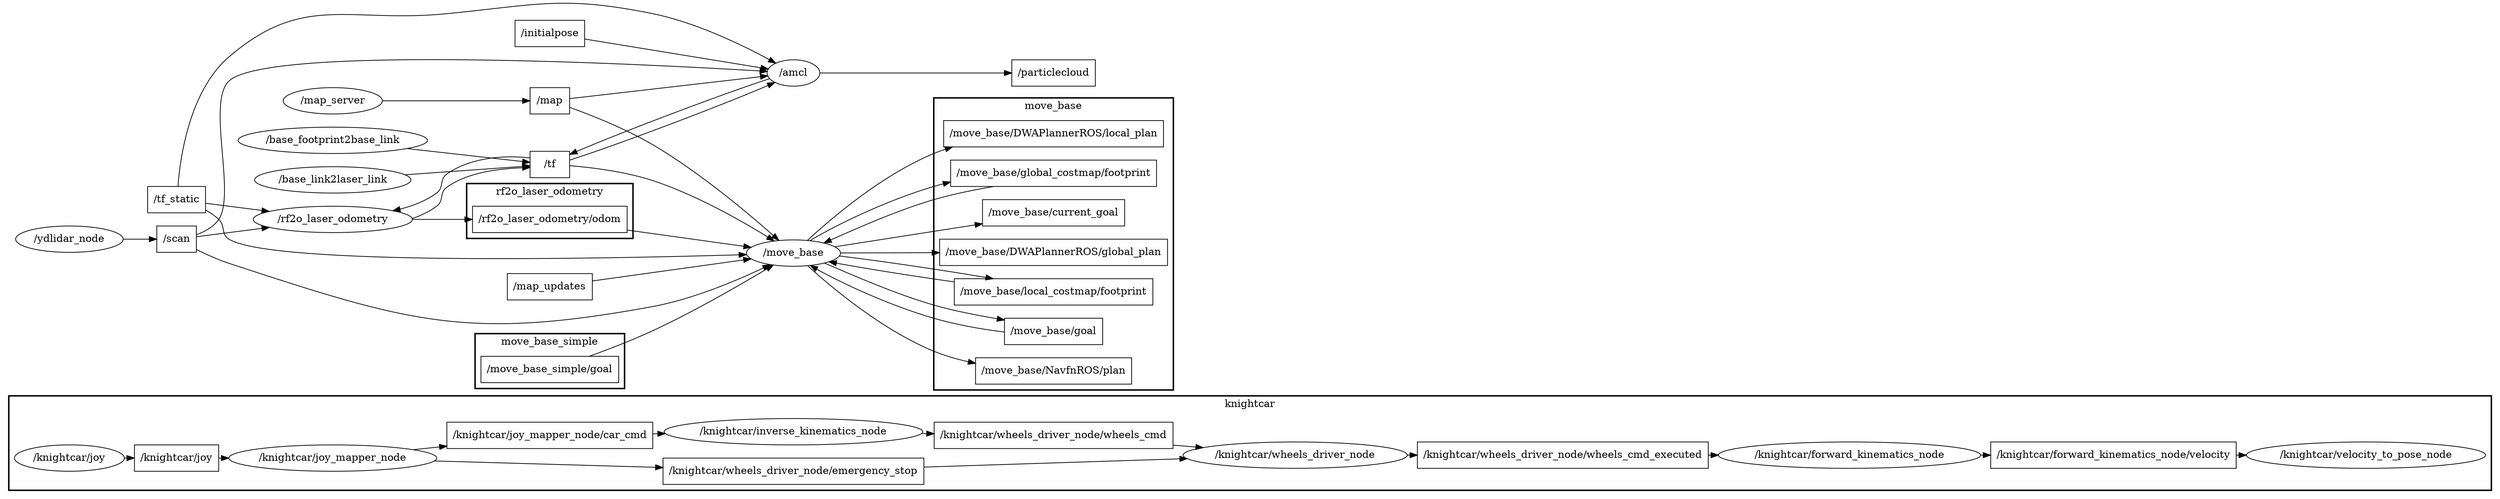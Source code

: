 digraph graphname {
	graph [bb="0,0,2725,591.09",
		compound=True,
		rank=same,
		rankdir=LR,
		ranksep=0.2
	];
	node [label="\N"];
	subgraph cluster_knightcar {
		graph [bb="8,8,2717,137",
			compound=True,
			label=knightcar,
			lheight=0.21,
			lp="1362.5,125.5",
			lwidth=0.72,
			rank=same,
			rankdir=LR,
			ranksep=0.2,
			style=bold
		];
		t___knightcar__wheels_driver_node__wheels_cmd		 [URL=topic_3A__knightcar__wheels_driver_node__wheels_cmd,
			height=0.5,
			label="/knightcar/wheels_driver_node/wheels_cmd",
			pos="1153,83",
			shape=box,
			tooltip="topic:/knightcar/wheels_driver_node/wheels_cmd",
			width=3.5694];
		n___knightcar__wheels_driver_node		 [URL=__knightcar__wheels_driver_node,
			height=0.5,
			label="/knightcar/wheels_driver_node",
			pos="1415.7,56",
			shape=ellipse,
			tooltip="/knightcar/wheels_driver_node",
			width=3.34];
		t___knightcar__wheels_driver_node__wheels_cmd -> n___knightcar__wheels_driver_node		 [penwidth=1,
			pos="e,1316.2,66.199 1281.7,69.777 1289.8,68.931 1298,68.084 1306.1,67.249"];
		t___knightcar__forward_kinematics_node__velocity		 [URL=topic_3A__knightcar__forward_kinematics_node__velocity,
			height=0.5,
			label="/knightcar/forward_kinematics_node/velocity",
			pos="2303,56",
			shape=box,
			tooltip="topic:/knightcar/forward_kinematics_node/velocity",
			width=3.6667];
		n___knightcar__velocity_to_pose_node		 [URL=__knightcar__velocity_to_pose_node,
			height=0.5,
			label="/knightcar/velocity_to_pose_node",
			pos="2579,56",
			shape=ellipse,
			tooltip="/knightcar/velocity_to_pose_node",
			width=3.6108];
		t___knightcar__forward_kinematics_node__velocity -> n___knightcar__velocity_to_pose_node		 [penwidth=1,
			pos="e,2449,56 2435.4,56 2436.5,56 2437.7,56 2438.8,56"];
		t___knightcar__wheels_driver_node__wheels_cmd_executed		 [URL=topic_3A__knightcar__wheels_driver_node__wheels_cmd_executed,
			height=0.5,
			label="/knightcar/wheels_driver_node/wheels_cmd_executed",
			pos="1705.4,56",
			shape=box,
			tooltip="topic:/knightcar/wheels_driver_node/wheels_cmd_executed",
			width=4.3194];
		n___knightcar__forward_kinematics_node		 [URL=__knightcar__forward_kinematics_node,
			height=0.5,
			label="/knightcar/forward_kinematics_node",
			pos="2016,56",
			shape=ellipse,
			tooltip="/knightcar/forward_kinematics_node",
			width=3.9177];
		t___knightcar__wheels_driver_node__wheels_cmd_executed -> n___knightcar__forward_kinematics_node		 [penwidth=1,
			pos="e,1874.7,56 1861.2,56 1862.3,56 1863.4,56 1864.6,56"];
		t___knightcar__joy		 [URL=topic_3A__knightcar__joy,
			height=0.5,
			label="/knightcar/joy",
			pos="195.59,52",
			shape=box,
			tooltip="topic:/knightcar/joy",
			width=1.2778];
		n___knightcar__joy_mapper_node		 [URL=__knightcar__joy_mapper_node,
			height=0.5,
			label="/knightcar/joy_mapper_node",
			pos="368.03,52",
			shape=ellipse,
			tooltip="/knightcar/joy_mapper_node",
			width=3.1233];
		t___knightcar__joy -> n___knightcar__joy_mapper_node		 [penwidth=1,
			pos="e,255.31,52 241.82,52 242.9,52 244,52 245.1,52"];
		t___knightcar__wheels_driver_node__emergency_stop		 [URL=topic_3A__knightcar__wheels_driver_node__emergency_stop,
			height=0.5,
			label="/knightcar/wheels_driver_node/emergency_stop",
			pos="871.47,34",
			shape=box,
			tooltip="topic:/knightcar/wheels_driver_node/emergency_stop",
			width=3.8611];
		t___knightcar__wheels_driver_node__emergency_stop -> n___knightcar__wheels_driver_node		 [penwidth=1,
			pos="e,1299.2,51.312 1010.7,39.608 1096.5,43.089 1205.8,47.526 1289.1,50.906"];
		t___knightcar__joy_mapper_node__car_cmd		 [URL=topic_3A__knightcar__joy_mapper_node__car_cmd,
			height=0.5,
			label="/knightcar/joy_mapper_node/car_cmd",
			pos="606.47,83",
			shape=box,
			tooltip="topic:/knightcar/joy_mapper_node/car_cmd",
			width=3.1111];
		n___knightcar__inverse_kinematics_node		 [URL=__knightcar__inverse_kinematics_node,
			height=0.5,
			label="/knightcar/inverse_kinematics_node",
			pos="871.47,88",
			shape=ellipse,
			tooltip="/knightcar/inverse_kinematics_node",
			width=3.8455];
		t___knightcar__joy_mapper_node__car_cmd -> n___knightcar__inverse_kinematics_node		 [penwidth=1,
			pos="e,734.28,85.411 718.62,85.113 720.41,85.147 722.2,85.181 723.99,85.215"];
		n___knightcar__joy_mapper_node -> t___knightcar__wheels_driver_node__emergency_stop		 [penwidth=1,
			pos="e,732.25,38.962 477.83,48.094 549.23,45.531 643.52,42.147 721.81,39.336"];
		n___knightcar__joy_mapper_node -> t___knightcar__joy_mapper_node__car_cmd		 [penwidth=1,
			pos="e,494.2,68.411 455.73,63.367 465.02,64.586 474.59,65.841 484.19,67.099"];
		n___knightcar__wheels_driver_node -> t___knightcar__wheels_driver_node__wheels_cmd_executed		 [penwidth=1,
			pos="e,1549.7,56 1536.2,56 1537.4,56 1538.5,56 1539.6,56"];
		n___knightcar__joy		 [URL=__knightcar__joy,
			height=0.5,
			label="/knightcar/joy",
			pos="75.795,52",
			shape=ellipse,
			tooltip="/knightcar/joy",
			width=1.661];
		n___knightcar__joy -> t___knightcar__joy		 [penwidth=1,
			pos="e,149.38,52 135.69,52 136.84,52 137.99,52 139.14,52"];
		n___knightcar__forward_kinematics_node -> t___knightcar__forward_kinematics_node__velocity		 [penwidth=1,
			pos="e,2170.9,56 2157.4,56 2158.5,56 2159.7,56 2160.8,56"];
		n___knightcar__inverse_kinematics_node -> t___knightcar__wheels_driver_node__wheels_cmd		 [penwidth=1,
			pos="e,1024.3,85.284 1008.9,85.559 1010.7,85.527 1012.5,85.496 1014.2,85.464"];
	}
	subgraph cluster_move_base {
		graph [bb="1570.4,145,1840.4,544",
			compound=True,
			label=move_base,
			lheight=0.21,
			lp="1705.4,532.5",
			lwidth=0.86,
			rank=same,
			rankdir=LR,
			ranksep=0.2,
			style=bold
		];
		t___move_base__NavfnROS__plan		 [URL=topic_3A__move_base__NavfnROS__plan,
			height=0.5,
			label="/move_base/NavfnROS/plan",
			pos="1705.4,387",
			shape=box,
			tooltip="topic:/move_base/NavfnROS/plan",
			width=2.4028];
		t___move_base__DWAPlannerROS__local_plan		 [URL=topic_3A__move_base__DWAPlannerROS__local_plan,
			height=0.5,
			label="/move_base/DWAPlannerROS/local_plan",
			pos="1705.4,333",
			shape=box,
			tooltip="topic:/move_base/DWAPlannerROS/local_plan",
			width=3.4167];
		t___move_base__global_costmap__footprint		 [URL=topic_3A__move_base__global_costmap__footprint,
			height=0.5,
			label="/move_base/global_costmap/footprint",
			pos="1705.4,279",
			shape=box,
			tooltip="topic:/move_base/global_costmap/footprint",
			width=3.0972];
		t___move_base__current_goal		 [URL=topic_3A__move_base__current_goal,
			height=0.5,
			label="/move_base/current_goal",
			pos="1705.4,225",
			shape=box,
			tooltip="topic:/move_base/current_goal",
			width=2.1389];
		t___move_base__DWAPlannerROS__global_plan		 [URL=topic_3A__move_base__DWAPlannerROS__global_plan,
			height=0.5,
			label="/move_base/DWAPlannerROS/global_plan",
			pos="1705.4,171",
			shape=box,
			tooltip="topic:/move_base/DWAPlannerROS/global_plan",
			width=3.5278];
		t___move_base__local_costmap__footprint		 [URL=topic_3A__move_base__local_costmap__footprint,
			height=0.5,
			label="/move_base/local_costmap/footprint",
			pos="1705.4,495",
			shape=box,
			tooltip="topic:/move_base/local_costmap/footprint",
			width=2.9861];
		t___move_base__goal		 [URL=topic_3A__move_base__goal,
			height=0.5,
			label="/move_base/goal",
			pos="1705.4,441",
			shape=box,
			tooltip="topic:/move_base/goal",
			width=1.5139];
	}
	subgraph cluster_rf2o_laser_odometry {
		graph [bb="1060,444,1246,519",
			compound=True,
			label=rf2o_laser_odometry,
			lheight=0.21,
			lp="1153,507.5",
			lwidth=1.60,
			rank=same,
			rankdir=LR,
			ranksep=0.2,
			style=bold
		];
		t___rf2o_laser_odometry__odom		 [URL=topic_3A__rf2o_laser_odometry__odom,
			height=0.5,
			label="/rf2o_laser_odometry/odom",
			pos="1153,470",
			shape=box,
			tooltip="topic:/rf2o_laser_odometry/odom",
			width=2.3611];
	}
	subgraph cluster_move_base_simple {
		graph [bb="1069,331,1237,406",
			compound=True,
			label=move_base_simple,
			lheight=0.21,
			lp="1153,394.5",
			lwidth=1.47,
			rank=same,
			rankdir=LR,
			ranksep=0.2,
			style=bold
		];
		t___move_base_simple__goal		 [URL=topic_3A__move_base_simple__goal,
			height=0.5,
			label="/move_base_simple/goal",
			pos="1153,357",
			shape=box,
			tooltip="topic:/move_base_simple/goal",
			width=2.1111];
	}
	t___particlecloud	 [URL=topic_3A__particlecloud,
		height=0.5,
		label="/particlecloud",
		pos="606.47,357",
		shape=box,
		tooltip="topic:/particlecloud",
		width=1.2639];
	t___initialpose	 [URL=topic_3A__initialpose,
		height=0.5,
		label="/initialpose",
		pos="195.59,342",
		shape=box,
		tooltip="topic:/initialpose",
		width=1.0694];
	n___amcl	 [URL=__amcl,
		height=0.5,
		label="/amcl",
		pos="368.03,357",
		shape=ellipse,
		tooltip="/amcl",
		width=0.84854];
	t___initialpose -> n___amcl	 [penwidth=1,
		pos="e,337.77,354.43 234.42,345.33 262.07,347.76 299.49,351.06 327.53,353.52"];
	n___move_base	 [URL=__move_base,
		height=0.5,
		label="/move_base",
		pos="1415.7,357",
		shape=ellipse,
		tooltip="/move_base",
		width=1.4804];
	t___move_base__global_costmap__footprint -> n___move_base	 [penwidth=1,
		pos="e,1438.9,340.53 1593.7,286.76 1578.9,289.69 1564,293.12 1549.9,297 1514.2,306.86 1474.7,322.62 1448.1,335.8"];
	t___move_base__local_costmap__footprint -> n___move_base	 [penwidth=1,
		pos="e,1437.3,373.76 1606.1,476.91 1586.9,472.74 1567.4,467.07 1549.9,459 1508.6,439.85 1469.6,404.55 1444.6,380.74"];
	t___move_base__goal -> n___move_base	 [penwidth=1,
		pos="e,1455.8,368.88 1650.8,426.81 1620.8,421.46 1582.8,414.77 1549.9,405 1521,396.4 1489.8,383.31 1465,372.78"];
	t___rf2o_laser_odometry__odom -> n___move_base	 [penwidth=1,
		pos="e,1392.7,373.24 1238.1,452.7 1252.8,448.6 1267.8,443.72 1281.5,438 1318.9,422.33 1358.3,397.2 1384.4,379.09"];
	t___tf	 [URL=topic_3A__tf,
		height=0.5,
		label="/tf",
		pos="606.47,424",
		shape=box,
		tooltip="topic:/tf",
		width=0.75];
	t___tf -> n___amcl	 [penwidth=1,
		pos="e,391.35,368.71 579.3,421.94 554.12,415.52 514.91,402.67 480.47,393 453.88,385.53 423.37,378.23 401.01,371.67"];
	t___tf -> n___move_base	 [penwidth=1,
		pos="e,1385.7,372.04 633.54,426.75 724.21,435.64 1033.7,460.15 1281.5,410 1314.8,403.25 1350.6,388.59 1376.6,376.4"];
	n___rf2o_laser_odometry	 [URL=__rf2o_laser_odometry,
		height=0.5,
		label="/rf2o_laser_odometry",
		pos="871.47,470",
		shape=ellipse,
		tooltip="/rf2o_laser_odometry",
		width=2.4192];
	t___tf -> n___rf2o_laser_odometry	 [penwidth=1,
		pos="e,819.23,455.56 633.65,424.34 674.26,428.74 753.54,442.09 809.14,453.46"];
	t___scan	 [URL=topic_3A__scan,
		height=0.5,
		label="/scan",
		pos="195.59,396",
		shape=box,
		tooltip="topic:/scan",
		width=0.75];
	t___scan -> n___amcl	 [penwidth=1,
		pos="e,339.33,363.34 222.85,389.99 251.33,383.48 297.04,373.02 329.35,365.62"];
	t___scan -> n___move_base	 [penwidth=1,
		pos="e,1373.9,345.79 222.72,384.38 229.59,380.32 236.5,375.2 241.59,369 253.28,354.77 240.82,341 255.59,330 318.04,283.49 527.6,311 605.47,311 605.47,311 605.47,311 872.47,311 1054.4,311 1101.1,303.37 1281.5,327 1309.1,330.61 1339.3,337.22 1364.1,343.31"];
	t___scan -> n___rf2o_laser_odometry	 [penwidth=1,
		pos="e,802.71,481.07 201.73,414.13 209.3,437.01 225.88,475.39 255.59,492 345.38,542.21 648.18,504.4 792.59,482.61"];
	t___move_base_simple__goal -> n___move_base	 [penwidth=1,
		pos="e,1362.1,357 1229,357 1268,357 1314.9,357 1351.9,357"];
	t___map	 [URL=topic_3A__map,
		height=0.5,
		label="/map",
		pos="195.59,280",
		shape=box,
		tooltip="topic:/map",
		width=0.75];
	t___map -> n___amcl	 [penwidth=1,
		pos="e,343.22,346.24 222.85,291.86 252.63,305.32 301.27,327.29 333.71,341.95"];
	t___map -> n___move_base	 [penwidth=1,
		pos="e,1384,342.36 222.9,279.24 287.84,277.42 460.99,273 605.47,273 605.47,273 605.47,273 872.47,273 1054.8,273 1103.6,265.66 1281.5,306 1313.8,313.34 1348.8,326.98 1374.8,338.3"];
	t___tf_static	 [URL=topic_3A__tf_static,
		height=0.5,
		label="/tf_static",
		pos="195.59,549",
		shape=box,
		tooltip="topic:/tf_static",
		width=0.88889];
	t___tf_static -> n___amcl	 [penwidth=1,
		pos="e,337.44,356.75 203.12,530.72 218.45,487.79 255.5,384.08 255.59,384 275.06,366.49 303.94,359.84 327.42,357.52"];
	t___tf_static -> n___move_base	 [penwidth=1,
		pos="e,1406.1,374.9 227.7,556.09 236.66,557.93 246.48,559.74 255.59,561 410.05,582.36 449.54,587 605.47,587 605.47,587 605.47,587 872.47,587 1056.5,587 1122.2,615.19 1281.5,523 1338.8,489.8 1381.2,421.67 1401.4,383.83"];
	t___tf_static -> n___rf2o_laser_odometry	 [penwidth=1,
		pos="e,829.88,485.83 227.79,549.81 309.27,551.34 534.83,551.91 718.47,518 753.19,511.59 791.05,499.65 820.3,489.28"];
	t___map_updates	 [URL=topic_3A__map_updates,
		height=0.5,
		label="/map_updates",
		pos="1153,227",
		shape=box,
		tooltip="topic:/map_updates",
		width=1.2778];
	t___map_updates -> n___move_base	 [penwidth=1,
		pos="e,1396.4,339.83 1199.1,233.9 1224.2,238.81 1255.5,246.75 1281.5,259 1322.3,278.2 1363.1,310.72 1388.6,332.99"];
	n___amcl -> t___particlecloud	 [penwidth=1,
		pos="e,560.86,357 398.97,357 437.06,357 503.55,357 550.79,357"];
	n___amcl -> t___tf	 [penwidth=1,
		pos="e,579.3,408.09 398.98,356.21 421.5,359.78 453.06,367.31 480.47,375 510.87,383.54 545,394.55 569.9,404.29"];
	n___base_link2laser_link	 [URL=__base_link2laser_link,
		height=0.5,
		label="/base_link2laser_link",
		pos="368.03,411",
		shape=ellipse,
		tooltip="/base_link2laser_link",
		width=2.3831];
	n___base_link2laser_link -> t___tf	 [penwidth=1,
		pos="e,579.24,422.56 451.39,415.53 491.62,417.74 537.98,420.29 569.25,422.01"];
	n___base_footprint2base_link	 [URL=__base_footprint2base_link,
		height=0.5,
		label="/base_footprint2base_link",
		pos="368.03,465",
		shape=ellipse,
		tooltip="/base_footprint2base_link",
		width=2.8345];
	n___base_footprint2base_link -> t___tf	 [penwidth=1,
		pos="e,579.2,428.56 441.58,452.42 483.9,445.08 535.44,436.14 569.29,430.27"];
	n___map_server	 [URL=__map_server,
		height=0.5,
		label="/map_server",
		pos="75.795,280",
		shape=ellipse,
		tooltip="/map_server",
		width=1.5165];
	n___map_server -> t___map	 [penwidth=1,
		pos="e,168.56,280 130.52,280 139.93,280 149.51,280 158.3,280"];
	n___ydlidar_node	 [URL=__ydlidar_node,
		height=0.5,
		label="/ydlidar_node",
		pos="75.795,396",
		shape=ellipse,
		tooltip="/ydlidar_node",
		width=1.661];
	n___ydlidar_node -> t___scan	 [penwidth=1,
		pos="e,168.45,396 135.69,396 143.42,396 151.15,396 158.35,396"];
	n___move_base -> t___move_base__NavfnROS__plan	 [penwidth=1,
		pos="e,1618.8,378.08 1466.8,362.23 1505.9,366.3 1561.3,372.08 1608.8,377.03"];
	n___move_base -> t___move_base__DWAPlannerROS__local_plan	 [penwidth=1,
		pos="e,1582.4,343.18 1467.8,352.74 1497,350.31 1535,347.13 1572,344.05"];
	n___move_base -> t___move_base__global_costmap__footprint	 [penwidth=1,
		pos="e,1632.7,297.04 1458.9,346.25 1484.8,336.68 1518.8,323.6 1549.9,315 1573.3,308.57 1599,303.35 1622.7,298.9"];
	n___move_base -> t___move_base__current_goal	 [penwidth=1,
		pos="e,1628.4,230.72 1432.9,339.65 1456.4,315.8 1502.1,273.39 1549.9,252 1571.2,242.52 1595.4,236.36 1618.3,232.36"];
	n___move_base -> t___move_base__DWAPlannerROS__global_plan	 [penwidth=1,
		pos="e,1578.3,185.28 1426,339.16 1444.6,305.46 1489.7,232.73 1549.9,198 1555.9,194.57 1562.2,191.56 1568.6,188.91"];
	n___move_base -> t___move_base__local_costmap__footprint	 [penwidth=1,
		pos="e,1597.9,492.81 1427.4,374.56 1448.3,401.89 1497.2,452.58 1549.9,477 1561.9,482.52 1574.8,486.91 1587.9,490.36"];
	n___move_base -> t___move_base__goal	 [penwidth=1,
		pos="e,1650.8,442.67 1436.9,373.68 1462.6,389.19 1508.5,410.68 1549.9,423 1579.2,431.7 1612.5,437.96 1640.7,441.49"];
	n___rf2o_laser_odometry -> t___rf2o_laser_odometry__odom	 [penwidth=1,
		pos="e,1067.6,470 958.61,470 989.87,470 1025.4,470 1057.3,470"];
	n___rf2o_laser_odometry -> t___tf	 [penwidth=1,
		pos="e,633.65,432.82 791.93,462.5 742.79,454.91 681.8,443.77 643.74,435.17"];
}
